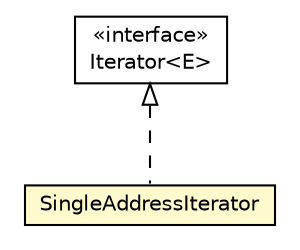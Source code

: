 #!/usr/local/bin/dot
#
# Class diagram 
# Generated by UMLGraph version 5.1 (http://www.umlgraph.org/)
#

digraph G {
	edge [fontname="Helvetica",fontsize=10,labelfontname="Helvetica",labelfontsize=10];
	node [fontname="Helvetica",fontsize=10,shape=plaintext];
	nodesep=0.25;
	ranksep=0.5;
	// pt.ist.fenixframework.backend.infinispan.messaging.LoadBalancePolicy.SingleAddressIterator
	c62790 [label=<<table title="pt.ist.fenixframework.backend.infinispan.messaging.LoadBalancePolicy.SingleAddressIterator" border="0" cellborder="1" cellspacing="0" cellpadding="2" port="p" bgcolor="lemonChiffon" href="./LoadBalancePolicy.SingleAddressIterator.html">
		<tr><td><table border="0" cellspacing="0" cellpadding="1">
<tr><td align="center" balign="center"> SingleAddressIterator </td></tr>
		</table></td></tr>
		</table>>, fontname="Helvetica", fontcolor="black", fontsize=10.0];
	//pt.ist.fenixframework.backend.infinispan.messaging.LoadBalancePolicy.SingleAddressIterator implements java.util.Iterator<E>
	c62810:p -> c62790:p [dir=back,arrowtail=empty,style=dashed];
	// java.util.Iterator<E>
	c62810 [label=<<table title="java.util.Iterator" border="0" cellborder="1" cellspacing="0" cellpadding="2" port="p" href="http://java.sun.com/j2se/1.4.2/docs/api/java/util/Iterator.html">
		<tr><td><table border="0" cellspacing="0" cellpadding="1">
<tr><td align="center" balign="center"> &#171;interface&#187; </td></tr>
<tr><td align="center" balign="center"> Iterator&lt;E&gt; </td></tr>
		</table></td></tr>
		</table>>, fontname="Helvetica", fontcolor="black", fontsize=10.0];
}

